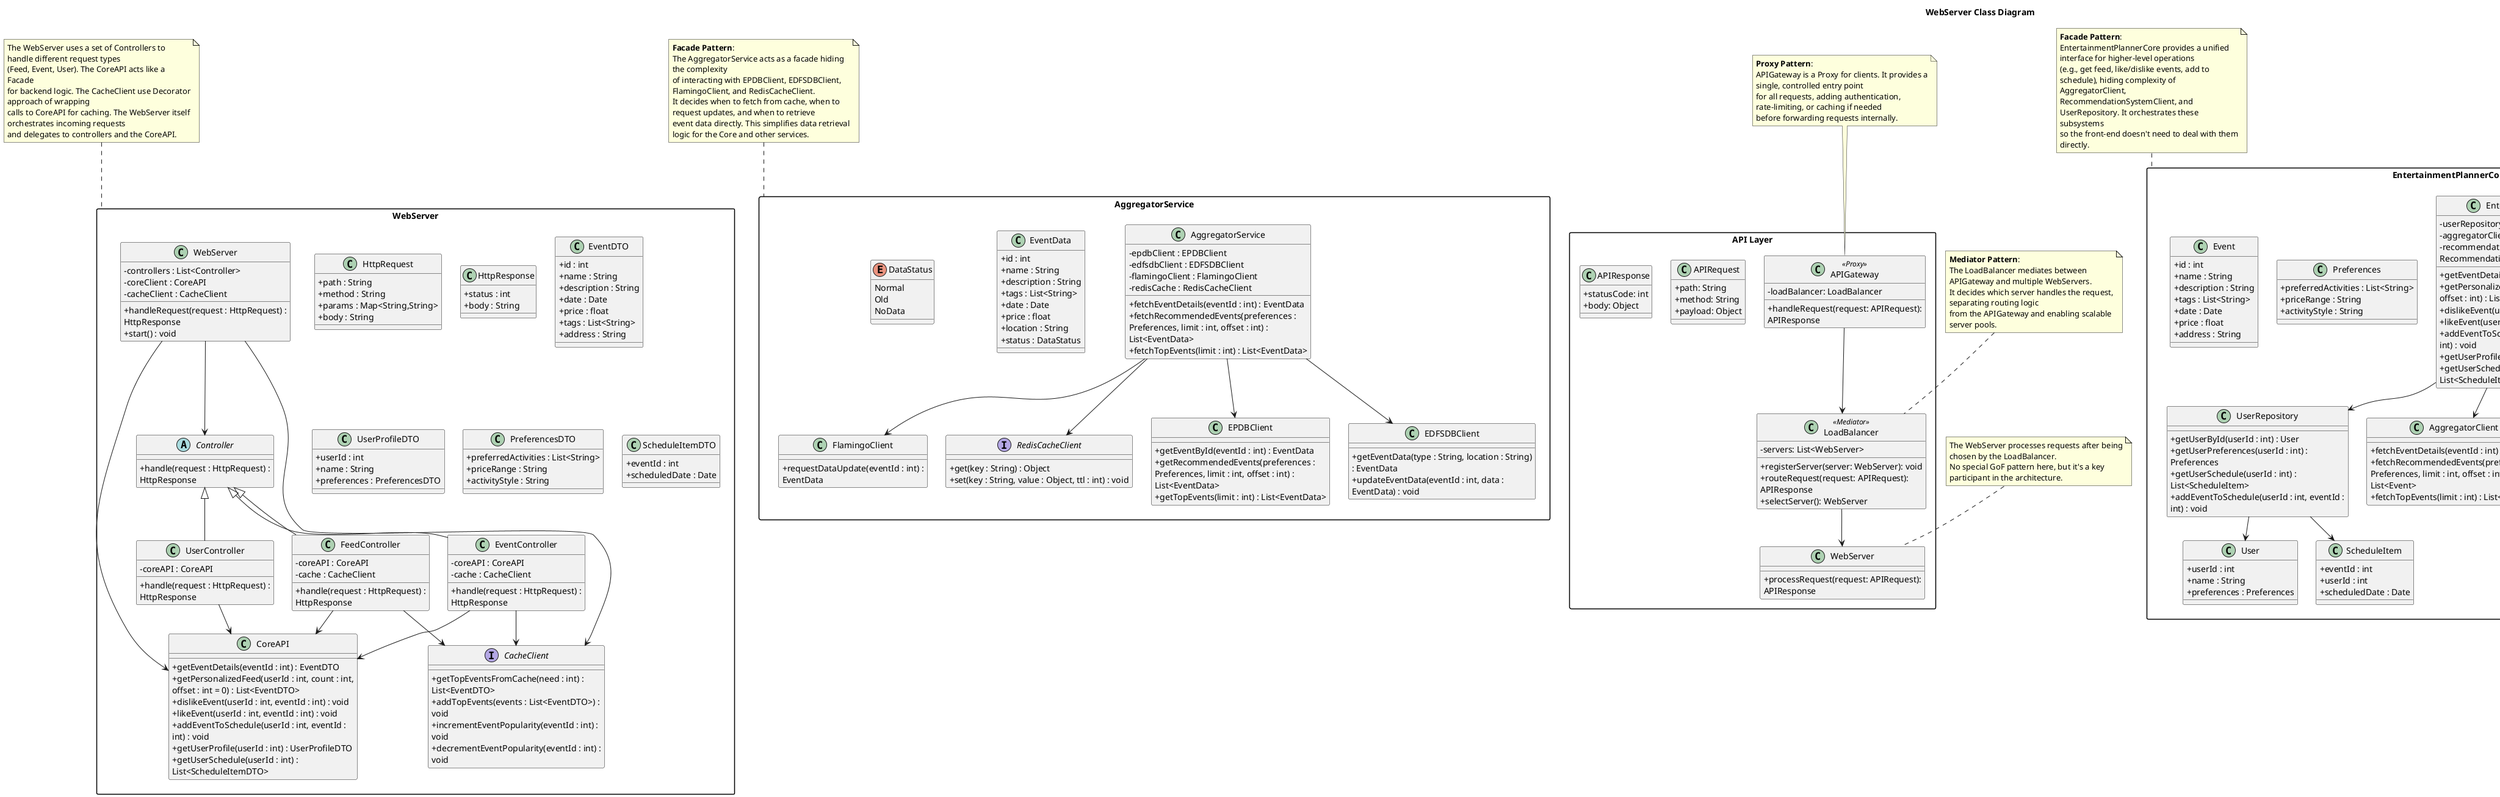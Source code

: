 @startuml
top to bottom direction

skinparam packageStyle rectangle
skinparam ranksep 30
skinparam nodesep 30
skinparam classAttributeIconSize 0
skinparam wrapWidth 300

'===========================================================
' AggregatorService.puml
'===========================================================
title Aggregator Service Class Diagram

package "AggregatorService" {
    class AggregatorService {
      -epdbClient : EPDBClient
      -edfsdbClient : EDFSDBClient
      -flamingoClient : FlamingoClient
      -redisCache : RedisCacheClient
      +fetchEventDetails(eventId : int) : EventData
      +fetchRecommendedEvents(preferences : Preferences, limit : int, offset : int) : List<EventData>
      +fetchTopEvents(limit : int) : List<EventData>
    }

    class EPDBClient {
      +getEventById(eventId : int) : EventData
      +getRecommendedEvents(preferences : Preferences, limit : int, offset : int) : List<EventData>
      +getTopEvents(limit : int) : List<EventData>
    }

    class EDFSDBClient {
      +getEventData(type : String, location : String) : EventData
      +updateEventData(eventId : int, data : EventData) : void
    }

    class FlamingoClient {
      +requestDataUpdate(eventId : int) : EventData
    }

    interface RedisCacheClient {
      +get(key : String) : Object
      +set(key : String, value : Object, ttl : int) : void
    }

    class EventData {
      +id : int
      +name : String
      +description : String
      +tags : List<String>
      +date : Date
      +price : float
      +location : String
      +status : DataStatus
    }

    enum DataStatus {
      Normal
      Old
      NoData
    }

    AggregatorService --> EPDBClient
    AggregatorService --> EDFSDBClient
    AggregatorService --> FlamingoClient
    AggregatorService --> RedisCacheClient
}

note top of AggregatorService
  **Facade Pattern**:
  The AggregatorService acts as a facade hiding the complexity
  of interacting with EPDBClient, EDFSDBClient, FlamingoClient, and RedisCacheClient.
  It decides when to fetch from cache, when to request updates, and when to retrieve
  event data directly. This simplifies data retrieval logic for the Core and other services.
end note

'===========================================================
' APILayerClassDiagram.puml
'===========================================================
title API Layer Class Diagram (APIGateway & LoadBalancer)

package "API Layer" {
  class APIGateway <<Proxy>> {
    +handleRequest(request: APIRequest): APIResponse
    -loadBalancer: LoadBalancer
  }

  class LoadBalancer <<Mediator>> {
    -servers: List<WebServer>
    +registerServer(server: WebServer): void
    +routeRequest(request: APIRequest): APIResponse
    +selectServer(): WebServer
  }

  class WebServer {
    +processRequest(request: APIRequest): APIResponse
  }

  class APIRequest {
    +path: String
    +method: String
    +payload: Object
  }

  class APIResponse {
    +statusCode: int
    +body: Object
  }

  APIGateway --> LoadBalancer
  LoadBalancer --> WebServer
}

note top of APIGateway
  **Proxy Pattern**:
  APIGateway is a Proxy for clients. It provides a single, controlled entry point
  for all requests, adding authentication, rate-limiting, or caching if needed
  before forwarding requests internally.
end note

note top of LoadBalancer
  **Mediator Pattern**:
  The LoadBalancer mediates between APIGateway and multiple WebServers.
  It decides which server handles the request, separating routing logic
  from the APIGateway and enabling scalable server pools.
end note

note top of WebServer
  The WebServer processes requests after being chosen by the LoadBalancer.
  No special GoF pattern here, but it's a key participant in the architecture.
end note

'===========================================================
' EntertainmentPlannerCore.puml
'===========================================================
title EntertainmentPlannerCore Class Diagram

package "EntertainmentPlannerCore" {
    class EntertainmentPlannerCore {
      -userRepository : UserRepository
      -aggregatorClient : AggregatorClient
      -recommendationSystem : RecommendationSystemClient
      +getEventDetails(eventId : int) : Event
      +getPersonalizedFeed(userId : int, count : int, offset : int) : List<Event>
      +dislikeEvent(userId : int, eventId : int) : void
      +likeEvent(userId : int, eventId : int) : void
      +addEventToSchedule(userId : int, eventId : int) : void
      +getUserProfile(userId : int) : User
      +getUserSchedule(userId : int) : List<ScheduleItem>
    }

    class UserRepository {
      +getUserById(userId : int) : User
      +getUserPreferences(userId : int) : Preferences
      +getUserSchedule(userId : int) : List<ScheduleItem>
      +addEventToSchedule(userId : int, eventId : int) : void
    }

    class AggregatorClient {
      +fetchEventDetails(eventId : int) : Event
      +fetchRecommendedEvents(preferences : Preferences, limit : int, offset : int) : List<Event>
      +fetchTopEvents(limit : int) : List<Event>
    }

    class RecommendationSystemClient {
      +updateUserPreferences(userId : int, tags : List<String>, positive : boolean) : void
      +getRecommendedEvents(preferences : Preferences, limit : int, offset : int) : List<Event>
    }

    class User {
      +userId : int
      +name : String
      +preferences : Preferences
    }

    class Preferences {
      +preferredActivities : List<String>
      +priceRange : String
      +activityStyle : String
    }

    class Event {
      +id : int
      +name : String
      +description : String
      +tags : List<String>
      +date : Date
      +price : float
      +address : String
    }

    class ScheduleItem {
      +eventId : int
      +userId : int
      +scheduledDate : Date
    }

    EntertainmentPlannerCore --> UserRepository
    EntertainmentPlannerCore --> AggregatorClient
    EntertainmentPlannerCore --> RecommendationSystemClient
    UserRepository --> User
    UserRepository --> ScheduleItem
}

note top of EntertainmentPlannerCore
  **Facade Pattern**:
  EntertainmentPlannerCore provides a unified interface for higher-level operations
  (e.g., get feed, like/dislike events, add to schedule), hiding complexity of AggregatorClient,
  RecommendationSystemClient, and UserRepository. It orchestrates these subsystems
  so the front-end doesn't need to deal with them directly.
end note

'===========================================================
' EntertainmentPlannerUntimerService.puml
'===========================================================
title EntertainmentPlannerUntimerService Class Diagram

package "OntimerService" {
    class EntertainmentPlannerUntimerService {
      -scheduler : Scheduler
      -edfsdbClient : EDFSDBClient
      -gMapsClient : GMapsClient
      +runDailyUpdate() : void
    }

    class Scheduler {
      +scheduleDaily(task : Runnable) : void
    }

    class EDFSDBClient {
      +getOutdatedEvents() : List<int>
      +updateEventData(eventId : int, data : EventData) : void
    }

    class GMapsClient {
      +getUpdatedEventInfo(location : String, type : String) : String
    }

    EntertainmentPlannerUntimerService --> Scheduler
    EntertainmentPlannerUntimerService --> EDFSDBClient
    EntertainmentPlannerUntimerService --> GMapsClient
}

note top of EntertainmentPlannerUntimerService
  The UntimerService is responsible for running daily tasks
  (like refreshing old event data). This can be considered a
  scheduled job and it can use Observer pattern. It calls EDFSDBClient and GMapsClient
  to update states data automatically every day.
end note

'===========================================================
' JSParserClassDiagram.puml
'===========================================================
title Flamingo JS Parser Class Diagram

package "JSParse" {
    class FlamingoJSParser {
      -gMapsClient : GMapsClient
      -edfsdbClient : EDFSDBClient
      -redisCache : RedisCacheClient
      +requestDataUpdate(eventId : int) : EventData
      +parseData(rawData : String) : EventData
    }

    class GMapsClient {
      +getUpdatedEventInfo(location : String, type : String) : String
    }

    class EDFSDBClient {
      +getEventData(type : String, location : String) : EventData
      +updateEventData(eventId : int, data : EventData) : void
    }

    interface RedisCacheClient {
      +get(key : String) : Object
      +set(key : String, value : Object, ttl : int) : void
    }

    FlamingoJSParser --> GMapsClient
    FlamingoJSParser --> EDFSDBClient
    FlamingoJSParser --> RedisCacheClient
}

note top of FlamingoJSParser
  JSParser updates old event data by leveraging GMapsClient for fresh info
  and EDFSDBClient for storing updated data. It may cache results in Redis.
  JSParser can be seen as a specialized data refiner that integrates multiple
  services to ensure updated event information.
end note

'===========================================================
' WebServerClassDiagram.puml
'===========================================================
title WebServer Class Diagram

package "WebServer" {
    class WebServer {
      -controllers : List<Controller>
      -coreClient : CoreAPI
      -cacheClient : CacheClient
      +handleRequest(request : HttpRequest) : HttpResponse
      +start() : void
    }

    class CoreAPI {
      +getEventDetails(eventId : int) : EventDTO
      +getPersonalizedFeed(userId : int, count : int, offset : int = 0) : List<EventDTO>
      +dislikeEvent(userId : int, eventId : int) : void
      +likeEvent(userId : int, eventId : int) : void
      +addEventToSchedule(userId : int, eventId : int) : void
      +getUserProfile(userId : int) : UserProfileDTO
      +getUserSchedule(userId : int) : List<ScheduleItemDTO>
    }

    interface CacheClient {
      +getTopEventsFromCache(need : int) : List<EventDTO>
      +addTopEvents(events : List<EventDTO>) : void
      +incrementEventPopularity(eventId : int) : void
      +decrementEventPopularity(eventId : int) : void
    }

    abstract class Controller {
      +handle(request : HttpRequest) : HttpResponse
    }

    class FeedController extends Controller {
      -coreAPI : CoreAPI
      -cache : CacheClient
      +handle(request : HttpRequest) : HttpResponse
    }

    class EventController extends Controller {
      -coreAPI : CoreAPI
      -cache : CacheClient
      +handle(request : HttpRequest) : HttpResponse
    }

    class UserController extends Controller {
      -coreAPI : CoreAPI
      +handle(request : HttpRequest) : HttpResponse
    }

    class HttpRequest {
      +path : String
      +method : String
      +params : Map<String,String>
      +body : String
    }

    class HttpResponse {
      +status : int
      +body : String
    }

    class EventDTO {
      +id : int
      +name : String
      +description : String
      +date : Date
      +price : float
      +tags : List<String>
      +address : String
    }

    class UserProfileDTO {
      +userId : int
      +name : String
      +preferences : PreferencesDTO
    }

    class PreferencesDTO {
      +preferredActivities : List<String>
      +priceRange : String
      +activityStyle : String
    }

    class ScheduleItemDTO {
      +eventId : int
      +scheduledDate : Date
    }

    WebServer --> Controller
    WebServer --> CoreAPI
    WebServer --> CacheClient
    FeedController --> CoreAPI
    FeedController --> CacheClient
    EventController --> CoreAPI
    EventController --> CacheClient
    UserController --> CoreAPI
}

note top of WebServer
  The WebServer uses a set of Controllers to handle different request types
  (Feed, Event, User). The CoreAPI acts like a Facade
  for backend logic. The CacheClient use Decorator approach of wrapping
  calls to CoreAPI for caching. The WebServer itself orchestrates incoming requests
  and delegates to controllers and the CoreAPI.
end note

@enduml

